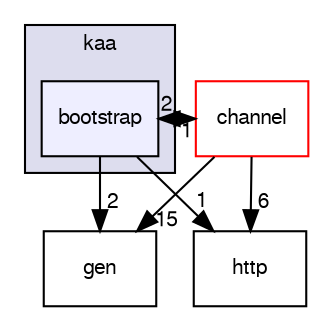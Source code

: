 digraph "/var/lib/jenkins/workspace/kaa_public/client/client-multi/client-cpp/kaa/bootstrap" {
  bgcolor=transparent;
  compound=true
  node [ fontsize="10", fontname="FreeSans"];
  edge [ labelfontsize="10", labelfontname="FreeSans"];
  subgraph clusterdir_1ac78b1500c3fd9a977bacb448b54d1a {
    graph [ bgcolor="#ddddee", pencolor="black", label="kaa" fontname="FreeSans", fontsize="10", URL="dir_1ac78b1500c3fd9a977bacb448b54d1a.html"]
  dir_bfd838b33b7fdb8d57243919c425d7d0 [shape=box, label="bootstrap", style="filled", fillcolor="#eeeeff", pencolor="black", URL="dir_bfd838b33b7fdb8d57243919c425d7d0.html"];
  }
  dir_80ec5060bc6d7f417824a467cc449eef [shape=box label="gen" URL="dir_80ec5060bc6d7f417824a467cc449eef.html"];
  dir_cc7a0b3e40e6d5784f28ccb8570c48e4 [shape=box label="channel" color="red" URL="dir_cc7a0b3e40e6d5784f28ccb8570c48e4.html"];
  dir_29da63f426919693d12b624c455b29e0 [shape=box label="http" URL="dir_29da63f426919693d12b624c455b29e0.html"];
  dir_bfd838b33b7fdb8d57243919c425d7d0->dir_80ec5060bc6d7f417824a467cc449eef [headlabel="2", labeldistance=1.5 headhref="dir_000041_000057.html"];
  dir_bfd838b33b7fdb8d57243919c425d7d0->dir_cc7a0b3e40e6d5784f28ccb8570c48e4 [headlabel="2", labeldistance=1.5 headhref="dir_000041_000042.html"];
  dir_bfd838b33b7fdb8d57243919c425d7d0->dir_29da63f426919693d12b624c455b29e0 [headlabel="1", labeldistance=1.5 headhref="dir_000041_000060.html"];
  dir_cc7a0b3e40e6d5784f28ccb8570c48e4->dir_bfd838b33b7fdb8d57243919c425d7d0 [headlabel="1", labeldistance=1.5 headhref="dir_000042_000041.html"];
  dir_cc7a0b3e40e6d5784f28ccb8570c48e4->dir_80ec5060bc6d7f417824a467cc449eef [headlabel="15", labeldistance=1.5 headhref="dir_000042_000057.html"];
  dir_cc7a0b3e40e6d5784f28ccb8570c48e4->dir_29da63f426919693d12b624c455b29e0 [headlabel="6", labeldistance=1.5 headhref="dir_000042_000060.html"];
}
